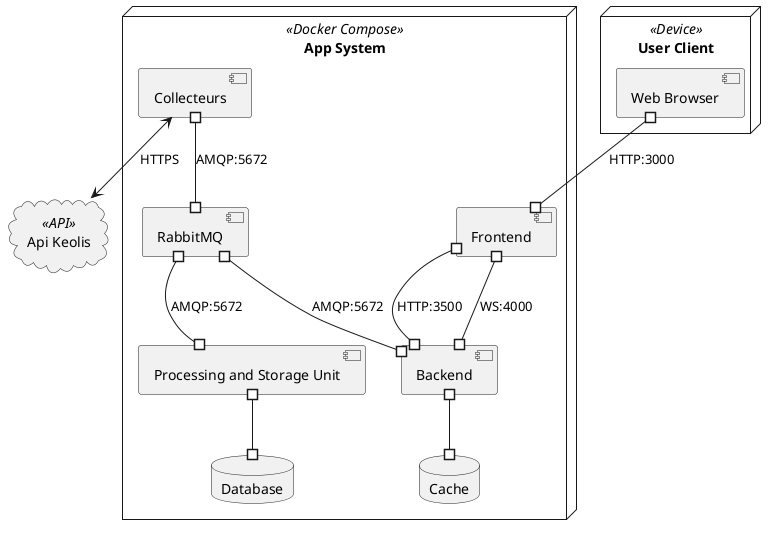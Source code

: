@startuml
'https://plantuml.com/deployment-diagram

node "User Client" <<Device>> as UserClient {
 component "Web Browser" as Browser {
 }
}

    node "App System" <<Docker Compose>> as Docker {
                 component Backend as NestJS {
                 }
                 database Cache {
                 }

                  component RabbitMQ {
                  }
                  component "Processing and Storage Unit" as proc{

                  }
                  database Database {
                  }
                component Collecteurs {
                }
                component Frontend {
                }
    }

cloud "Api Keolis" <<API>> as keo{

}

Browser #--# Frontend : HTTP:3000
Frontend #--# NestJS : HTTP:3500
Frontend #--# NestJS : WS:4000
RabbitMQ #--# NestJS : AMQP:5672
RabbitMQ #--# proc : AMQP:5672
Collecteurs #--# RabbitMQ : AMQP:5672
proc #--# Database
NestJS #--# Cache
Collecteurs <--> keo : HTTPS
@enduml